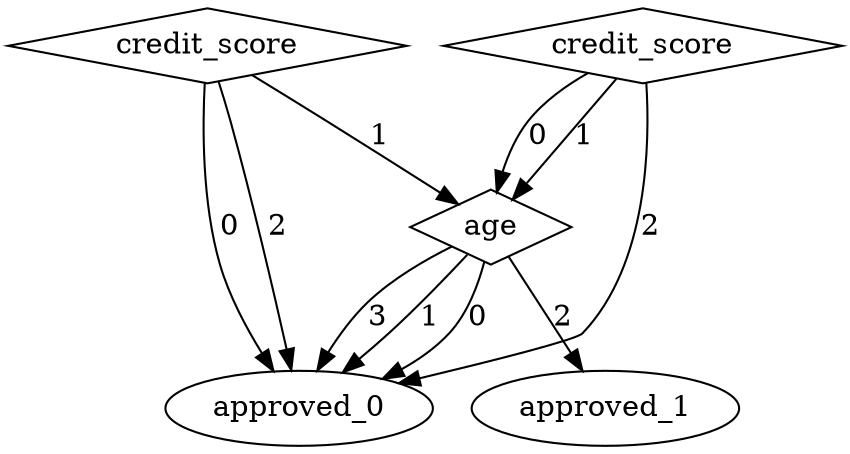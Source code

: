 digraph {
node [label=approved_0,style=""] approved_0
node [label=approved_1,style=""] approved_1
node [label=approved_0,style=""] approved_0
node [label=approved_0,style=""] approved_0
node [label=approved_0,style=""] approved_0
node [label=approved_0,style=""] approved_0
node [label=approved_0,style=""] approved_0
node [label=age,shape="diamond",style=""] 2
node [label=credit_score,shape="diamond",style=""] 1
node [label=credit_score,shape="diamond",style=""] 0

2 -> approved_0 [label="3"]
2 -> approved_1 [label="2"]
2 -> approved_0 [label="1"]
2 -> approved_0 [label="0"]
1 -> approved_0 [label="2"]
1 -> 2 [label="1"]
1 -> approved_0 [label="0"]
0 -> approved_0 [label="2"]
0 -> 2 [label="1"]
0 -> 2 [label="0"]
}